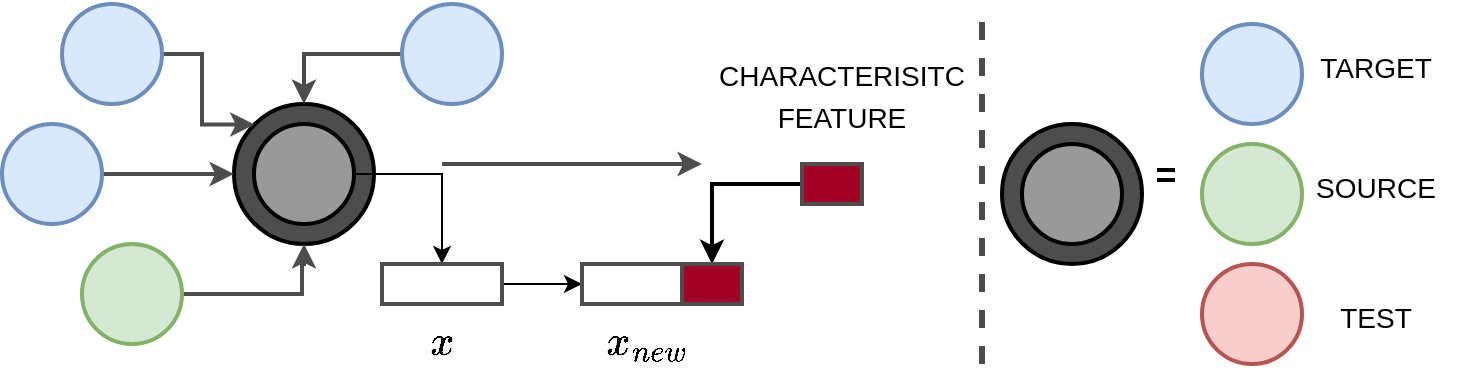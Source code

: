 <mxfile version="21.3.7" type="device">
  <diagram id="DEMv4WJ_T1V0zAcS2LcA" name="characteristic feature">
    <mxGraphModel dx="1306" dy="776" grid="1" gridSize="10" guides="1" tooltips="1" connect="1" arrows="1" fold="1" page="1" pageScale="1" pageWidth="827" pageHeight="1169" math="1" shadow="0">
      <root>
        <mxCell id="0" />
        <mxCell id="1" parent="0" />
        <mxCell id="6cwKb4Ox6WpdyhgPQVM5-7" value="" style="ellipse;whiteSpace=wrap;html=1;aspect=fixed;fillColor=#4D4D4D;strokeColor=#000000;fontColor=#ffffff;strokeWidth=2;" parent="1" vertex="1">
          <mxGeometry x="520" y="180" width="70" height="70" as="geometry" />
        </mxCell>
        <mxCell id="mWab_-8N9wXFLHfZuCKQ-10" style="edgeStyle=orthogonalEdgeStyle;rounded=0;orthogonalLoop=1;jettySize=auto;html=1;strokeWidth=2;strokeColor=#4D4D4D;" parent="1" edge="1">
          <mxGeometry relative="1" as="geometry">
            <mxPoint x="240" y="200" as="sourcePoint" />
            <mxPoint x="370" y="200" as="targetPoint" />
          </mxGeometry>
        </mxCell>
        <mxCell id="cnYQU-IL9enpyJjohNxl-21" value="" style="ellipse;whiteSpace=wrap;html=1;aspect=fixed;fillColor=#4D4D4D;strokeColor=#000000;fontColor=#ffffff;strokeWidth=2;" parent="1" vertex="1">
          <mxGeometry x="136" y="170" width="70" height="70" as="geometry" />
        </mxCell>
        <mxCell id="6cwKb4Ox6WpdyhgPQVM5-1" value="" style="edgeStyle=orthogonalEdgeStyle;rounded=0;orthogonalLoop=1;jettySize=auto;html=1;entryX=0.5;entryY=0;entryDx=0;entryDy=0;" parent="1" source="cnYQU-IL9enpyJjohNxl-22" target="t5-vEzU89gaLV2OtlJ7F-1" edge="1">
          <mxGeometry relative="1" as="geometry" />
        </mxCell>
        <mxCell id="cnYQU-IL9enpyJjohNxl-22" value="" style="ellipse;whiteSpace=wrap;html=1;aspect=fixed;fillColor=#999999;strokeColor=#000000;strokeWidth=2;" parent="1" vertex="1">
          <mxGeometry x="146" y="180" width="50" height="50" as="geometry" />
        </mxCell>
        <mxCell id="cnYQU-IL9enpyJjohNxl-23" style="edgeStyle=orthogonalEdgeStyle;rounded=0;orthogonalLoop=1;jettySize=auto;html=1;entryX=0.5;entryY=1;entryDx=0;entryDy=0;strokeWidth=2;strokeColor=#4D4D4D;" parent="1" source="cnYQU-IL9enpyJjohNxl-24" target="cnYQU-IL9enpyJjohNxl-21" edge="1">
          <mxGeometry relative="1" as="geometry">
            <Array as="points">
              <mxPoint x="170" y="265" />
              <mxPoint x="170" y="250" />
            </Array>
          </mxGeometry>
        </mxCell>
        <mxCell id="cnYQU-IL9enpyJjohNxl-24" value="" style="ellipse;whiteSpace=wrap;html=1;aspect=fixed;fillColor=#d5e8d4;strokeColor=#82B366;strokeWidth=2;" parent="1" vertex="1">
          <mxGeometry x="60" y="240" width="50" height="50" as="geometry" />
        </mxCell>
        <mxCell id="xVmOhVBuHYHWlE-PeX73-16" style="edgeStyle=orthogonalEdgeStyle;rounded=0;orthogonalLoop=1;jettySize=auto;html=1;entryX=0;entryY=0;entryDx=0;entryDy=0;strokeWidth=2;strokeColor=#4D4D4D;" parent="1" source="cnYQU-IL9enpyJjohNxl-26" target="cnYQU-IL9enpyJjohNxl-21" edge="1">
          <mxGeometry relative="1" as="geometry" />
        </mxCell>
        <mxCell id="cnYQU-IL9enpyJjohNxl-26" value="" style="ellipse;whiteSpace=wrap;html=1;aspect=fixed;fillColor=#dae8fc;strokeColor=#6C8EBF;strokeWidth=2;" parent="1" vertex="1">
          <mxGeometry x="50" y="120" width="50" height="50" as="geometry" />
        </mxCell>
        <mxCell id="cnYQU-IL9enpyJjohNxl-42" style="edgeStyle=orthogonalEdgeStyle;rounded=0;orthogonalLoop=1;jettySize=auto;html=1;entryX=0.5;entryY=0;entryDx=0;entryDy=0;strokeWidth=2;strokeColor=#4D4D4D;" parent="1" source="cnYQU-IL9enpyJjohNxl-28" target="cnYQU-IL9enpyJjohNxl-21" edge="1">
          <mxGeometry relative="1" as="geometry" />
        </mxCell>
        <mxCell id="cnYQU-IL9enpyJjohNxl-28" value="" style="ellipse;whiteSpace=wrap;html=1;aspect=fixed;fillColor=#dae8fc;strokeColor=#6C8EBF;strokeWidth=2;" parent="1" vertex="1">
          <mxGeometry x="220" y="120" width="50" height="50" as="geometry" />
        </mxCell>
        <mxCell id="cnYQU-IL9enpyJjohNxl-29" style="edgeStyle=orthogonalEdgeStyle;rounded=0;orthogonalLoop=1;jettySize=auto;html=1;entryX=0;entryY=0.5;entryDx=0;entryDy=0;strokeWidth=2;strokeColor=#4D4D4D;" parent="1" source="cnYQU-IL9enpyJjohNxl-30" target="cnYQU-IL9enpyJjohNxl-21" edge="1">
          <mxGeometry relative="1" as="geometry" />
        </mxCell>
        <mxCell id="cnYQU-IL9enpyJjohNxl-30" value="" style="ellipse;whiteSpace=wrap;html=1;aspect=fixed;fillColor=#dae8fc;strokeColor=#6C8EBF;strokeWidth=2;" parent="1" vertex="1">
          <mxGeometry x="20" y="180" width="50" height="50" as="geometry" />
        </mxCell>
        <mxCell id="cnYQU-IL9enpyJjohNxl-33" value="" style="ellipse;whiteSpace=wrap;html=1;aspect=fixed;fillColor=#f8cecc;strokeColor=#B85450;strokeWidth=2;" parent="1" vertex="1">
          <mxGeometry x="620" y="250" width="50" height="50" as="geometry" />
        </mxCell>
        <mxCell id="cnYQU-IL9enpyJjohNxl-34" value="" style="endArrow=none;html=1;rounded=0;strokeWidth=3;dashed=1;strokeColor=#4D4D4D;" parent="1" edge="1">
          <mxGeometry width="50" height="50" relative="1" as="geometry">
            <mxPoint x="510" y="300" as="sourcePoint" />
            <mxPoint x="510" y="120" as="targetPoint" />
          </mxGeometry>
        </mxCell>
        <mxCell id="cnYQU-IL9enpyJjohNxl-35" value="&lt;font style=&quot;font-size: 14px;&quot;&gt;TARGET&lt;/font&gt;" style="text;html=1;strokeColor=none;fillColor=none;align=center;verticalAlign=middle;whiteSpace=wrap;rounded=0;fontSize=22;" parent="1" vertex="1">
          <mxGeometry x="660" y="140" width="93.5" height="20" as="geometry" />
        </mxCell>
        <mxCell id="jXC8IIWnlSqL4LivibP2-10" style="edgeStyle=orthogonalEdgeStyle;rounded=0;orthogonalLoop=1;jettySize=auto;html=1;entryX=0.5;entryY=0;entryDx=0;entryDy=0;strokeWidth=2;" parent="1" source="mWab_-8N9wXFLHfZuCKQ-5" target="jXC8IIWnlSqL4LivibP2-3" edge="1">
          <mxGeometry relative="1" as="geometry" />
        </mxCell>
        <mxCell id="mWab_-8N9wXFLHfZuCKQ-5" value="" style="rounded=0;whiteSpace=wrap;html=1;container=0;fillColor=#a20025;strokeColor=#4D4D4D;fontColor=#ffffff;strokeWidth=2;" parent="1" vertex="1">
          <mxGeometry x="420" y="200" width="30" height="20" as="geometry" />
        </mxCell>
        <mxCell id="mWab_-8N9wXFLHfZuCKQ-6" value="&lt;p style=&quot;line-height: 80%;&quot;&gt;&lt;font style=&quot;font-size: 14px;&quot;&gt;CHARACTERISITC&lt;br&gt;FEATURE&lt;/font&gt;&lt;/p&gt;" style="text;html=1;strokeColor=none;fillColor=none;align=center;verticalAlign=middle;whiteSpace=wrap;rounded=0;container=0;fontSize=22;" parent="1" vertex="1">
          <mxGeometry x="350" y="140" width="180" height="50" as="geometry" />
        </mxCell>
        <mxCell id="jXC8IIWnlSqL4LivibP2-9" style="edgeStyle=orthogonalEdgeStyle;rounded=0;orthogonalLoop=1;jettySize=auto;html=1;exitX=1;exitY=0.5;exitDx=0;exitDy=0;entryX=0;entryY=0.5;entryDx=0;entryDy=0;" parent="1" source="t5-vEzU89gaLV2OtlJ7F-1" target="jXC8IIWnlSqL4LivibP2-2" edge="1">
          <mxGeometry relative="1" as="geometry" />
        </mxCell>
        <mxCell id="t5-vEzU89gaLV2OtlJ7F-1" value="" style="rounded=0;whiteSpace=wrap;html=1;container=0;strokeWidth=2;strokeColor=#4D4D4D;" parent="1" vertex="1">
          <mxGeometry x="210" y="250" width="60" height="20" as="geometry" />
        </mxCell>
        <mxCell id="jXC8IIWnlSqL4LivibP2-2" value="" style="rounded=0;whiteSpace=wrap;html=1;container=0;strokeWidth=2;strokeColor=#4D4D4D;" parent="1" vertex="1">
          <mxGeometry x="310" y="250" width="50" height="20" as="geometry" />
        </mxCell>
        <mxCell id="jXC8IIWnlSqL4LivibP2-3" value="" style="rounded=0;whiteSpace=wrap;html=1;container=0;fillColor=#a20025;strokeColor=#4D4D4D;fontColor=#ffffff;strokeWidth=2;" parent="1" vertex="1">
          <mxGeometry x="360" y="250" width="30" height="20" as="geometry" />
        </mxCell>
        <mxCell id="jXC8IIWnlSqL4LivibP2-7" value="&lt;font style=&quot;font-size: 18px;&quot;&gt;$$x_{new}$$&lt;/font&gt;" style="text;html=1;strokeColor=none;fillColor=none;align=center;verticalAlign=middle;whiteSpace=wrap;rounded=0;fontSize=24;fontStyle=1" parent="1" vertex="1">
          <mxGeometry x="313.25" y="280" width="60" height="20" as="geometry" />
        </mxCell>
        <mxCell id="EvBdUIvnK0ht_aLXw8rh-1" value="&lt;font style=&quot;font-size: 18px;&quot;&gt;$$x$$&lt;/font&gt;" style="text;html=1;strokeColor=none;fillColor=none;align=center;verticalAlign=middle;whiteSpace=wrap;rounded=0;fontSize=24;fontStyle=1" parent="1" vertex="1">
          <mxGeometry x="210" y="280" width="60" height="20" as="geometry" />
        </mxCell>
        <mxCell id="4o5rM-EIG1aIoiUxuOQm-10" value="&lt;b style=&quot;&quot;&gt;&lt;font style=&quot;font-size: 18px;&quot;&gt;=&lt;/font&gt;&lt;/b&gt;" style="text;html=1;strokeColor=none;fillColor=none;align=center;verticalAlign=middle;whiteSpace=wrap;rounded=0;fontSize=22;" parent="1" vertex="1">
          <mxGeometry x="570" y="190" width="63.5" height="30" as="geometry" />
        </mxCell>
        <mxCell id="6cwKb4Ox6WpdyhgPQVM5-4" value="" style="ellipse;whiteSpace=wrap;html=1;aspect=fixed;fillColor=#dae8fc;strokeColor=#6C8EBF;strokeWidth=2;" parent="1" vertex="1">
          <mxGeometry x="620" y="130" width="50" height="50" as="geometry" />
        </mxCell>
        <mxCell id="6cwKb4Ox6WpdyhgPQVM5-5" value="" style="ellipse;whiteSpace=wrap;html=1;aspect=fixed;fillColor=#d5e8d4;strokeColor=#82B366;strokeWidth=2;" parent="1" vertex="1">
          <mxGeometry x="620" y="190" width="50" height="50" as="geometry" />
        </mxCell>
        <mxCell id="6cwKb4Ox6WpdyhgPQVM5-6" value="" style="ellipse;whiteSpace=wrap;html=1;aspect=fixed;fillColor=#999999;strokeColor=#000000;strokeWidth=2;" parent="1" vertex="1">
          <mxGeometry x="530" y="190" width="50" height="50" as="geometry" />
        </mxCell>
        <mxCell id="6cwKb4Ox6WpdyhgPQVM5-8" value="&lt;span style=&quot;font-size: 14px;&quot;&gt;SOURCE&lt;/span&gt;" style="text;html=1;strokeColor=none;fillColor=none;align=center;verticalAlign=middle;whiteSpace=wrap;rounded=0;fontSize=22;" parent="1" vertex="1">
          <mxGeometry x="660" y="200" width="93.5" height="20" as="geometry" />
        </mxCell>
        <mxCell id="6cwKb4Ox6WpdyhgPQVM5-9" value="&lt;span style=&quot;font-size: 14px;&quot;&gt;TEST&lt;/span&gt;" style="text;html=1;strokeColor=none;fillColor=none;align=center;verticalAlign=middle;whiteSpace=wrap;rounded=0;fontSize=22;" parent="1" vertex="1">
          <mxGeometry x="660" y="265" width="93.5" height="20" as="geometry" />
        </mxCell>
      </root>
    </mxGraphModel>
  </diagram>
</mxfile>
